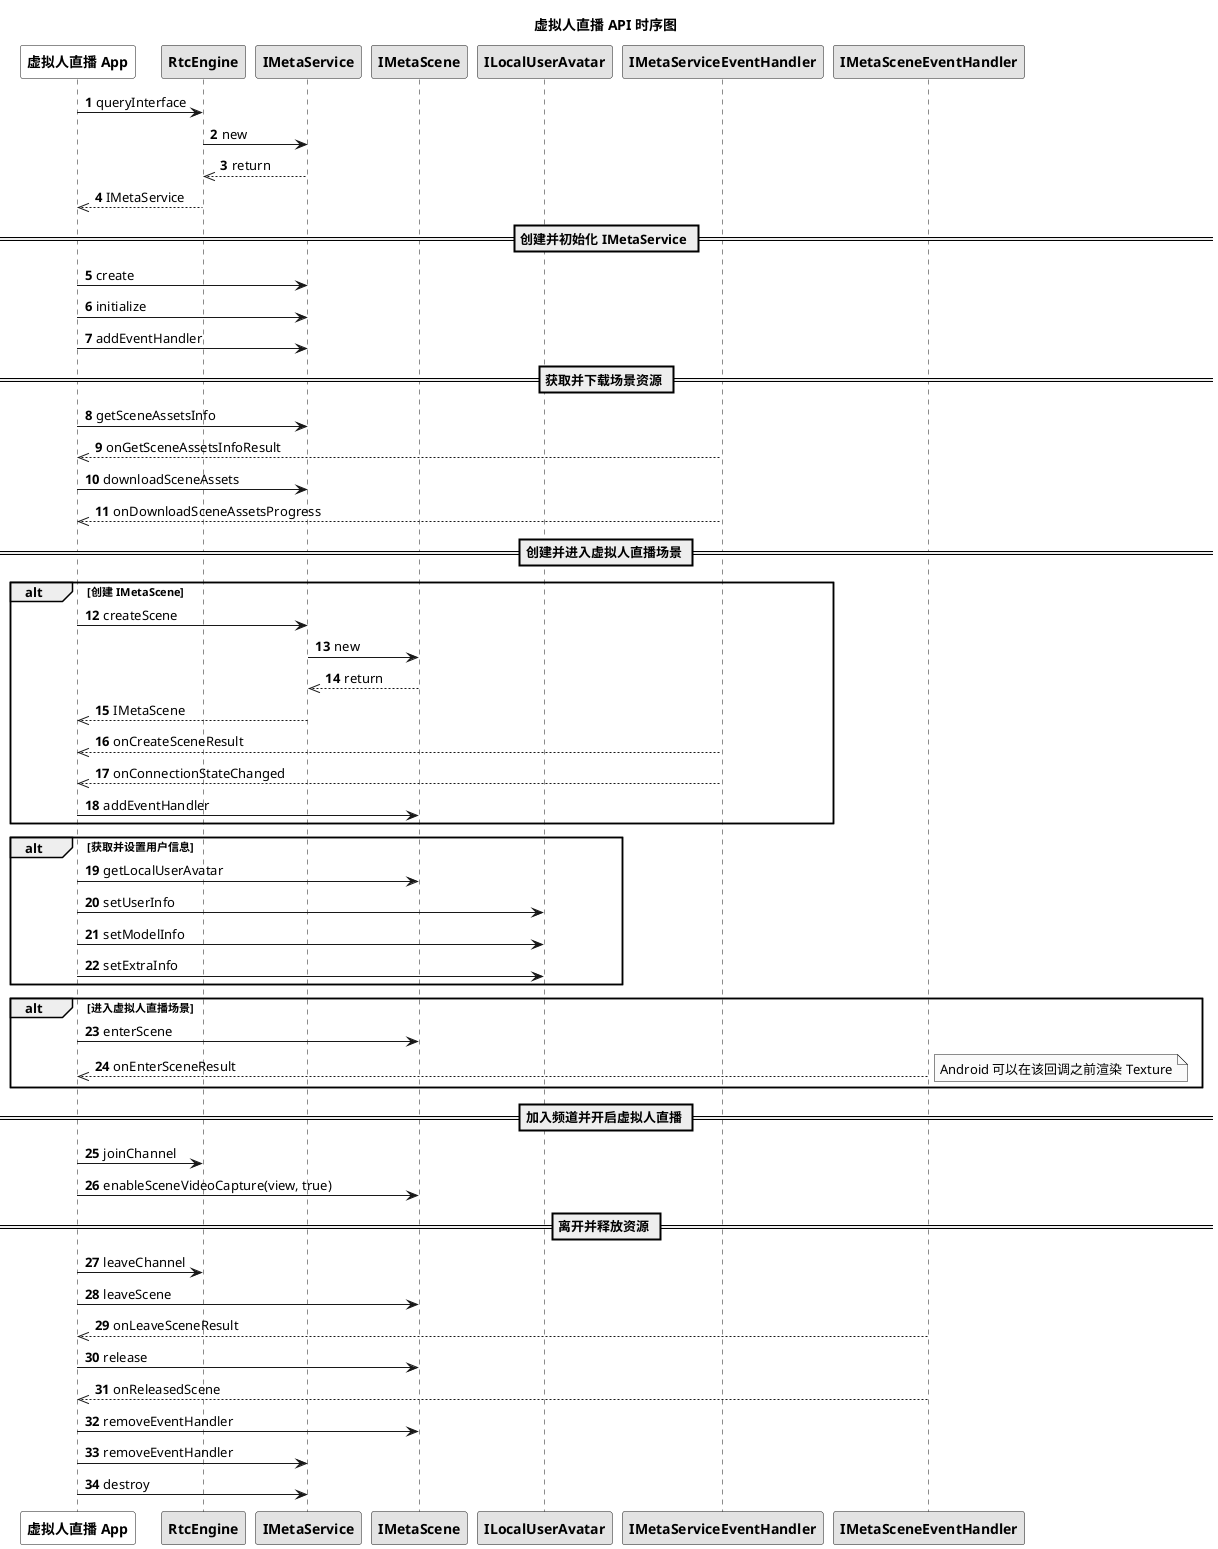 @startuml
autonumber
skinparam monochrome true

title 虚拟人直播 API 时序图
participant "<b>虚拟人直播 App</b>" as app #White
participant "<b>RtcEngine</b>" as rtc
participant "<b>IMetaService</b>" as service
participant "<b>IMetaScene</b>" as scene
participant "<b>ILocalUserAvatar</b>" as avatar
participant "<b>IMetaServiceEventHandler</b>" as serviceevent
participant "<b>IMetaSceneEventHandler</b>" as sceneevent

app -> rtc: queryInterface
rtc -> service: new
service -->> rtc: return
rtc -->> app: IMetaService
== 创建并初始化 IMetaService ==
app -> service: create
app -> service: initialize
app -> service: addEventHandler
== 获取并下载场景资源 ==
app -> service: getSceneAssetsInfo
serviceevent -->> app: onGetSceneAssetsInfoResult
app -> service: downloadSceneAssets
serviceevent -->> app: onDownloadSceneAssetsProgress
== 创建并进入虚拟人直播场景 ==
alt 创建 IMetaScene
app -> service: createScene
service -> scene: new
scene -->> service: return
service -->> app: IMetaScene
serviceevent -->> app: onCreateSceneResult
serviceevent -->> app: onConnectionStateChanged
app -> scene: addEventHandler
end
alt 获取并设置用户信息
app -> scene: getLocalUserAvatar
app -> avatar: setUserInfo
app -> avatar: setModelInfo
app -> avatar: setExtraInfo
end
alt 进入虚拟人直播场景
app -> scene: enterScene
sceneevent -->> app: onEnterSceneResult
note right
Android 可以在该回调之前渲染 Texture
end note
end
== 加入频道并开启虚拟人直播 ==
app -> rtc: joinChannel
app -> scene: enableSceneVideoCapture(view, true)
== 离开并释放资源 ==
app -> rtc: leaveChannel
app -> scene: leaveScene
sceneevent -->> app: onLeaveSceneResult
app -> scene: release
sceneevent -->> app: onReleasedScene
app -> scene: removeEventHandler
app -> service: removeEventHandler
app -> service: destroy
@enduml